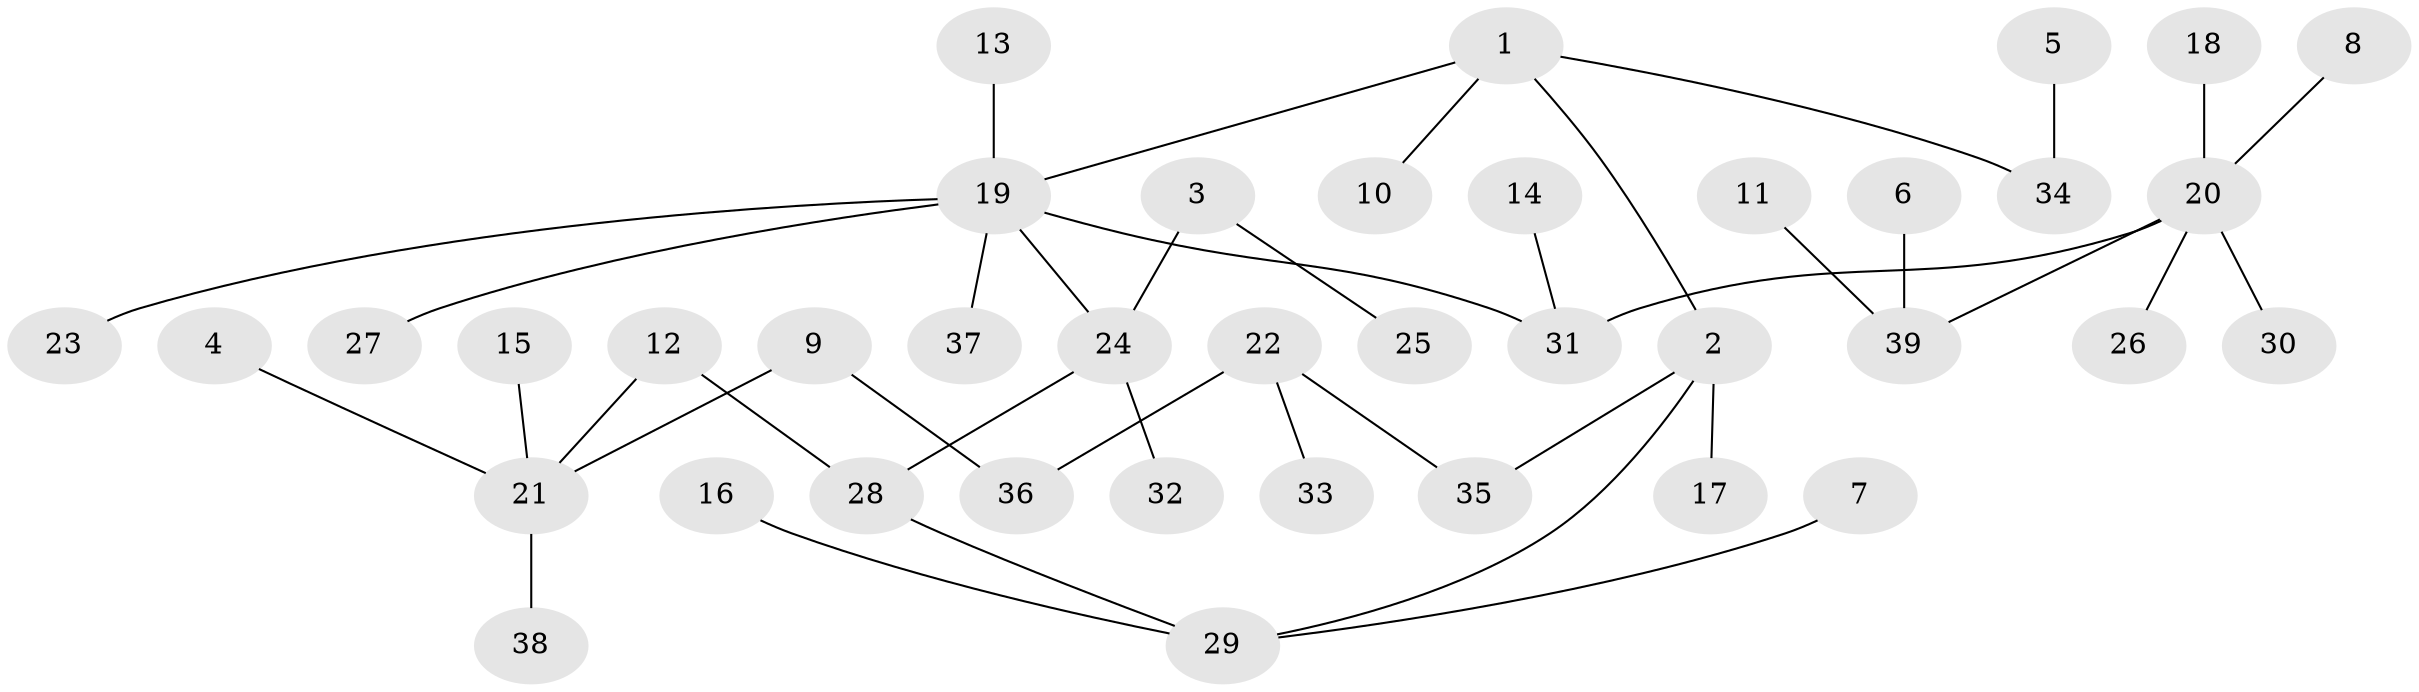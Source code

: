 // original degree distribution, {4: 0.07692307692307693, 2: 0.2692307692307692, 6: 0.01282051282051282, 3: 0.15384615384615385, 5: 0.038461538461538464, 1: 0.44871794871794873}
// Generated by graph-tools (version 1.1) at 2025/49/03/09/25 03:49:24]
// undirected, 39 vertices, 40 edges
graph export_dot {
graph [start="1"]
  node [color=gray90,style=filled];
  1;
  2;
  3;
  4;
  5;
  6;
  7;
  8;
  9;
  10;
  11;
  12;
  13;
  14;
  15;
  16;
  17;
  18;
  19;
  20;
  21;
  22;
  23;
  24;
  25;
  26;
  27;
  28;
  29;
  30;
  31;
  32;
  33;
  34;
  35;
  36;
  37;
  38;
  39;
  1 -- 2 [weight=1.0];
  1 -- 10 [weight=1.0];
  1 -- 19 [weight=1.0];
  1 -- 34 [weight=1.0];
  2 -- 17 [weight=1.0];
  2 -- 29 [weight=1.0];
  2 -- 35 [weight=1.0];
  3 -- 24 [weight=1.0];
  3 -- 25 [weight=1.0];
  4 -- 21 [weight=1.0];
  5 -- 34 [weight=1.0];
  6 -- 39 [weight=1.0];
  7 -- 29 [weight=1.0];
  8 -- 20 [weight=1.0];
  9 -- 21 [weight=1.0];
  9 -- 36 [weight=1.0];
  11 -- 39 [weight=1.0];
  12 -- 21 [weight=1.0];
  12 -- 28 [weight=1.0];
  13 -- 19 [weight=1.0];
  14 -- 31 [weight=1.0];
  15 -- 21 [weight=1.0];
  16 -- 29 [weight=1.0];
  18 -- 20 [weight=1.0];
  19 -- 23 [weight=1.0];
  19 -- 24 [weight=1.0];
  19 -- 27 [weight=1.0];
  19 -- 31 [weight=1.0];
  19 -- 37 [weight=1.0];
  20 -- 26 [weight=1.0];
  20 -- 30 [weight=1.0];
  20 -- 31 [weight=1.0];
  20 -- 39 [weight=1.0];
  21 -- 38 [weight=1.0];
  22 -- 33 [weight=1.0];
  22 -- 35 [weight=1.0];
  22 -- 36 [weight=1.0];
  24 -- 28 [weight=1.0];
  24 -- 32 [weight=1.0];
  28 -- 29 [weight=1.0];
}
